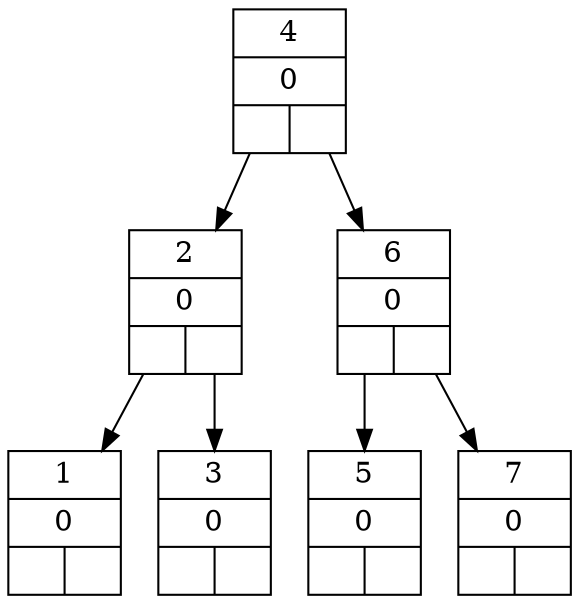 digraph ll {
	node [shape=record];
	4[label="{ <data> 4 | <coef> 0 | { <left>  | <right>  }} "];
	2[label="{ <data> 2 | <coef> 0 | { <left>  | <right>  }} "];
	6[label="{ <data> 6 | <coef> 0 | { <left>  | <right>  }} "];
	1[label="{ <data> 1 | <coef> 0 | { <left>  | <right>  }} "];
	3[label="{ <data> 3 | <coef> 0 | { <left>  | <right>  }} "];
	5[label="{ <data> 5 | <coef> 0 | { <left>  | <right>  }} "];
	7[label="{ <data> 7 | <coef> 0 | { <left>  | <right>  }} "];

	4:left:c -> 2;
	4:right:c -> 6;
	2:left:c -> 1;
	2:right:c -> 3;
	6:left:c -> 5;
	6:right:c -> 7;
}
